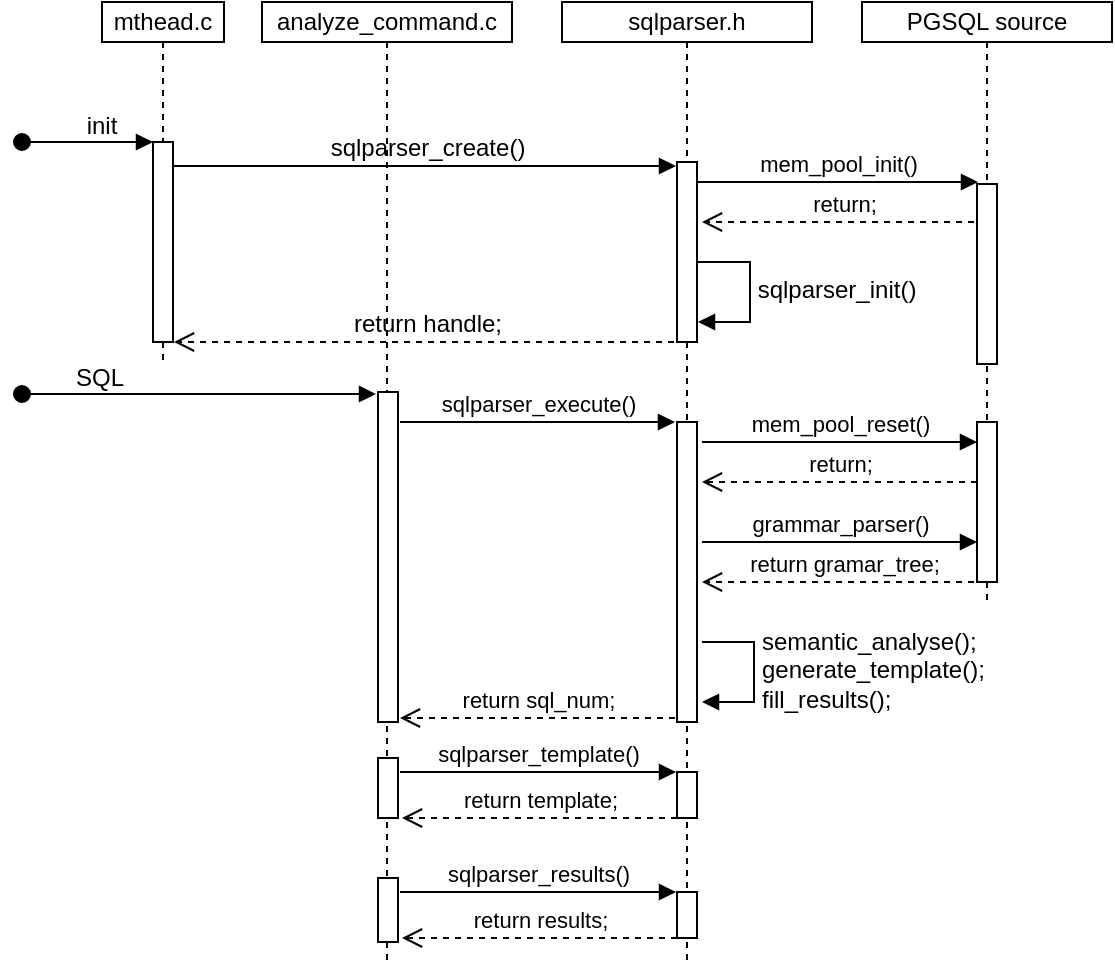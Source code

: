 <mxfile version="21.1.2" type="github">
  <diagram name="Page-1" id="2YBvvXClWsGukQMizWep">
    <mxGraphModel dx="956" dy="514" grid="1" gridSize="10" guides="1" tooltips="1" connect="1" arrows="1" fold="1" page="1" pageScale="1" pageWidth="850" pageHeight="1100" math="0" shadow="0">
      <root>
        <mxCell id="0" />
        <mxCell id="1" parent="0" />
        <mxCell id="aM9ryv3xv72pqoxQDRHE-1" value="analyze_command.c" style="shape=umlLifeline;perimeter=lifelinePerimeter;whiteSpace=wrap;html=1;container=0;dropTarget=0;collapsible=0;recursiveResize=0;outlineConnect=0;portConstraint=eastwest;newEdgeStyle={&quot;edgeStyle&quot;:&quot;elbowEdgeStyle&quot;,&quot;elbow&quot;:&quot;vertical&quot;,&quot;curved&quot;:0,&quot;rounded&quot;:0};size=20;participant=label;" parent="1" vertex="1">
          <mxGeometry x="220" y="50" width="125" height="480" as="geometry" />
        </mxCell>
        <mxCell id="L-1QC0yEh2O5icnx4rdm-17" value="" style="html=1;points=[];perimeter=orthogonalPerimeter;outlineConnect=0;targetShapes=umlLifeline;portConstraint=eastwest;newEdgeStyle={&quot;edgeStyle&quot;:&quot;elbowEdgeStyle&quot;,&quot;elbow&quot;:&quot;vertical&quot;,&quot;curved&quot;:0,&quot;rounded&quot;:0};" parent="aM9ryv3xv72pqoxQDRHE-1" vertex="1">
          <mxGeometry x="58" y="195" width="10" height="165" as="geometry" />
        </mxCell>
        <mxCell id="L-1QC0yEh2O5icnx4rdm-27" value="" style="html=1;points=[];perimeter=orthogonalPerimeter;outlineConnect=0;targetShapes=umlLifeline;portConstraint=eastwest;newEdgeStyle={&quot;edgeStyle&quot;:&quot;elbowEdgeStyle&quot;,&quot;elbow&quot;:&quot;vertical&quot;,&quot;curved&quot;:0,&quot;rounded&quot;:0};" parent="aM9ryv3xv72pqoxQDRHE-1" vertex="1">
          <mxGeometry x="58" y="378" width="10" height="30" as="geometry" />
        </mxCell>
        <mxCell id="L-1QC0yEh2O5icnx4rdm-1" value="sqlparser.h" style="shape=umlLifeline;perimeter=lifelinePerimeter;whiteSpace=wrap;html=1;container=0;dropTarget=0;collapsible=0;recursiveResize=0;outlineConnect=0;portConstraint=eastwest;newEdgeStyle={&quot;edgeStyle&quot;:&quot;elbowEdgeStyle&quot;,&quot;elbow&quot;:&quot;vertical&quot;,&quot;curved&quot;:0,&quot;rounded&quot;:0};size=20;" parent="1" vertex="1">
          <mxGeometry x="370" y="50" width="125" height="480" as="geometry" />
        </mxCell>
        <mxCell id="L-1QC0yEh2O5icnx4rdm-8" value="" style="html=1;points=[];perimeter=orthogonalPerimeter;outlineConnect=0;targetShapes=umlLifeline;portConstraint=eastwest;newEdgeStyle={&quot;edgeStyle&quot;:&quot;elbowEdgeStyle&quot;,&quot;elbow&quot;:&quot;vertical&quot;,&quot;curved&quot;:0,&quot;rounded&quot;:0};" parent="L-1QC0yEh2O5icnx4rdm-1" vertex="1">
          <mxGeometry x="57.5" y="80" width="10" height="90" as="geometry" />
        </mxCell>
        <mxCell id="L-1QC0yEh2O5icnx4rdm-24" value="" style="html=1;points=[];perimeter=orthogonalPerimeter;outlineConnect=0;targetShapes=umlLifeline;portConstraint=eastwest;newEdgeStyle={&quot;edgeStyle&quot;:&quot;elbowEdgeStyle&quot;,&quot;elbow&quot;:&quot;vertical&quot;,&quot;curved&quot;:0,&quot;rounded&quot;:0};" parent="L-1QC0yEh2O5icnx4rdm-1" vertex="1">
          <mxGeometry x="57.5" y="210" width="10" height="150" as="geometry" />
        </mxCell>
        <mxCell id="L-1QC0yEh2O5icnx4rdm-32" value="" style="html=1;points=[];perimeter=orthogonalPerimeter;outlineConnect=0;targetShapes=umlLifeline;portConstraint=eastwest;newEdgeStyle={&quot;edgeStyle&quot;:&quot;elbowEdgeStyle&quot;,&quot;elbow&quot;:&quot;vertical&quot;,&quot;curved&quot;:0,&quot;rounded&quot;:0};" parent="L-1QC0yEh2O5icnx4rdm-1" vertex="1">
          <mxGeometry x="57.5" y="385" width="10" height="23" as="geometry" />
        </mxCell>
        <mxCell id="L-1QC0yEh2O5icnx4rdm-35" value="" style="html=1;points=[];perimeter=orthogonalPerimeter;outlineConnect=0;targetShapes=umlLifeline;portConstraint=eastwest;newEdgeStyle={&quot;edgeStyle&quot;:&quot;elbowEdgeStyle&quot;,&quot;elbow&quot;:&quot;vertical&quot;,&quot;curved&quot;:0,&quot;rounded&quot;:0};" parent="L-1QC0yEh2O5icnx4rdm-1" vertex="1">
          <mxGeometry x="57.5" y="445" width="10" height="23" as="geometry" />
        </mxCell>
        <mxCell id="L-1QC0yEh2O5icnx4rdm-36" value="" style="html=1;points=[];perimeter=orthogonalPerimeter;outlineConnect=0;targetShapes=umlLifeline;portConstraint=eastwest;newEdgeStyle={&quot;edgeStyle&quot;:&quot;elbowEdgeStyle&quot;,&quot;elbow&quot;:&quot;vertical&quot;,&quot;curved&quot;:0,&quot;rounded&quot;:0};" parent="L-1QC0yEh2O5icnx4rdm-1" vertex="1">
          <mxGeometry x="-92" y="438" width="10" height="32" as="geometry" />
        </mxCell>
        <mxCell id="L-1QC0yEh2O5icnx4rdm-37" value="sqlparser_results()" style="html=1;verticalAlign=bottom;endArrow=block;edgeStyle=elbowEdgeStyle;elbow=vertical;curved=0;rounded=0;" parent="L-1QC0yEh2O5icnx4rdm-1" edge="1">
          <mxGeometry width="80" relative="1" as="geometry">
            <mxPoint x="-81" y="445" as="sourcePoint" />
            <mxPoint x="57" y="445" as="targetPoint" />
          </mxGeometry>
        </mxCell>
        <mxCell id="L-1QC0yEh2O5icnx4rdm-38" value="return results;" style="html=1;verticalAlign=bottom;endArrow=open;dashed=1;endSize=8;edgeStyle=elbowEdgeStyle;elbow=vertical;curved=0;rounded=0;" parent="L-1QC0yEh2O5icnx4rdm-1" source="L-1QC0yEh2O5icnx4rdm-35" edge="1">
          <mxGeometry relative="1" as="geometry">
            <mxPoint y="468" as="sourcePoint" />
            <mxPoint x="-80" y="468" as="targetPoint" />
          </mxGeometry>
        </mxCell>
        <mxCell id="L-1QC0yEh2O5icnx4rdm-5" value="mthead.c" style="shape=umlLifeline;perimeter=lifelinePerimeter;whiteSpace=wrap;html=1;container=0;dropTarget=0;collapsible=0;recursiveResize=0;outlineConnect=0;portConstraint=eastwest;newEdgeStyle={&quot;edgeStyle&quot;:&quot;elbowEdgeStyle&quot;,&quot;elbow&quot;:&quot;vertical&quot;,&quot;curved&quot;:0,&quot;rounded&quot;:0};size=20;" parent="1" vertex="1">
          <mxGeometry x="140" y="50" width="61" height="180" as="geometry" />
        </mxCell>
        <mxCell id="L-1QC0yEh2O5icnx4rdm-6" value="" style="html=1;points=[];perimeter=orthogonalPerimeter;outlineConnect=0;targetShapes=umlLifeline;portConstraint=eastwest;newEdgeStyle={&quot;edgeStyle&quot;:&quot;elbowEdgeStyle&quot;,&quot;elbow&quot;:&quot;vertical&quot;,&quot;curved&quot;:0,&quot;rounded&quot;:0};" parent="L-1QC0yEh2O5icnx4rdm-5" vertex="1">
          <mxGeometry x="25.5" y="70" width="10" height="100" as="geometry" />
        </mxCell>
        <mxCell id="L-1QC0yEh2O5icnx4rdm-7" value="" style="html=1;verticalAlign=bottom;startArrow=oval;endArrow=block;startSize=8;edgeStyle=elbowEdgeStyle;elbow=vertical;curved=0;rounded=0;" parent="L-1QC0yEh2O5icnx4rdm-5" target="L-1QC0yEh2O5icnx4rdm-6" edge="1">
          <mxGeometry relative="1" as="geometry">
            <mxPoint x="-40" y="70" as="sourcePoint" />
          </mxGeometry>
        </mxCell>
        <mxCell id="L-1QC0yEh2O5icnx4rdm-10" value="" style="html=1;verticalAlign=bottom;endArrow=block;edgeStyle=elbowEdgeStyle;elbow=vertical;curved=0;rounded=0;arcSize=20;" parent="1" edge="1">
          <mxGeometry width="80" relative="1" as="geometry">
            <mxPoint x="176" y="132" as="sourcePoint" />
            <mxPoint x="427" y="132" as="targetPoint" />
          </mxGeometry>
        </mxCell>
        <mxCell id="L-1QC0yEh2O5icnx4rdm-14" value="" style="html=1;verticalAlign=bottom;endArrow=open;dashed=1;endSize=8;edgeStyle=elbowEdgeStyle;elbow=vertical;curved=0;rounded=0;" parent="1" edge="1">
          <mxGeometry relative="1" as="geometry">
            <mxPoint x="426" y="220" as="sourcePoint" />
            <mxPoint x="176" y="220" as="targetPoint" />
            <mxPoint as="offset" />
          </mxGeometry>
        </mxCell>
        <mxCell id="L-1QC0yEh2O5icnx4rdm-15" value="sqlparser_create()" style="text;strokeColor=none;align=center;fillColor=none;html=1;verticalAlign=middle;whiteSpace=wrap;rounded=0;" parent="1" vertex="1">
          <mxGeometry x="252.5" y="118" width="100" height="10" as="geometry" />
        </mxCell>
        <mxCell id="L-1QC0yEh2O5icnx4rdm-16" value="return handle;" style="text;strokeColor=none;align=center;fillColor=none;html=1;verticalAlign=middle;whiteSpace=wrap;rounded=0;" parent="1" vertex="1">
          <mxGeometry x="262.5" y="206" width="80" height="10" as="geometry" />
        </mxCell>
        <mxCell id="L-1QC0yEh2O5icnx4rdm-19" value="" style="html=1;verticalAlign=bottom;startArrow=oval;startFill=1;endArrow=block;startSize=8;edgeStyle=elbowEdgeStyle;elbow=vertical;curved=0;rounded=0;" parent="1" edge="1">
          <mxGeometry width="60" relative="1" as="geometry">
            <mxPoint x="100" y="246" as="sourcePoint" />
            <mxPoint x="277" y="246" as="targetPoint" />
          </mxGeometry>
        </mxCell>
        <mxCell id="L-1QC0yEh2O5icnx4rdm-25" value="sqlparser_execute()" style="html=1;verticalAlign=bottom;endArrow=block;edgeStyle=elbowEdgeStyle;elbow=vertical;curved=0;rounded=0;" parent="1" edge="1">
          <mxGeometry width="80" relative="1" as="geometry">
            <mxPoint x="289" y="260" as="sourcePoint" />
            <mxPoint x="426.5" y="260" as="targetPoint" />
          </mxGeometry>
        </mxCell>
        <mxCell id="L-1QC0yEh2O5icnx4rdm-26" value="return sql_num;" style="html=1;verticalAlign=bottom;endArrow=open;dashed=1;endSize=8;edgeStyle=elbowEdgeStyle;elbow=horizontal;curved=0;rounded=0;" parent="1" edge="1">
          <mxGeometry x="-0.001" relative="1" as="geometry">
            <mxPoint x="426.5" y="408" as="sourcePoint" />
            <mxPoint x="289" y="408" as="targetPoint" />
            <Array as="points">
              <mxPoint x="358" y="408" />
            </Array>
            <mxPoint as="offset" />
          </mxGeometry>
        </mxCell>
        <mxCell id="L-1QC0yEh2O5icnx4rdm-28" value="SQL" style="text;strokeColor=none;align=center;fillColor=none;html=1;verticalAlign=middle;whiteSpace=wrap;rounded=0;" parent="1" vertex="1">
          <mxGeometry x="129" y="233" width="20" height="10" as="geometry" />
        </mxCell>
        <mxCell id="L-1QC0yEh2O5icnx4rdm-29" value="init" style="text;strokeColor=none;align=center;fillColor=none;html=1;verticalAlign=middle;whiteSpace=wrap;rounded=0;" parent="1" vertex="1">
          <mxGeometry x="135" y="112" width="10" as="geometry" />
        </mxCell>
        <mxCell id="L-1QC0yEh2O5icnx4rdm-33" value="sqlparser_template()" style="html=1;verticalAlign=bottom;endArrow=block;edgeStyle=elbowEdgeStyle;elbow=vertical;curved=0;rounded=0;" parent="1" edge="1">
          <mxGeometry width="80" relative="1" as="geometry">
            <mxPoint x="289" y="435" as="sourcePoint" />
            <mxPoint x="427" y="435" as="targetPoint" />
          </mxGeometry>
        </mxCell>
        <mxCell id="L-1QC0yEh2O5icnx4rdm-34" value="return template;" style="html=1;verticalAlign=bottom;endArrow=open;dashed=1;endSize=8;edgeStyle=elbowEdgeStyle;elbow=vertical;curved=0;rounded=0;" parent="1" source="L-1QC0yEh2O5icnx4rdm-32" edge="1">
          <mxGeometry relative="1" as="geometry">
            <mxPoint x="370" y="458" as="sourcePoint" />
            <mxPoint x="290" y="458" as="targetPoint" />
          </mxGeometry>
        </mxCell>
        <mxCell id="L-1QC0yEh2O5icnx4rdm-41" value="mem_pool_init()" style="html=1;verticalAlign=bottom;endArrow=block;edgeStyle=elbowEdgeStyle;elbow=vertical;curved=0;rounded=0;" parent="1" edge="1">
          <mxGeometry width="80" relative="1" as="geometry">
            <mxPoint x="438" y="140" as="sourcePoint" />
            <mxPoint x="578" y="140" as="targetPoint" />
          </mxGeometry>
        </mxCell>
        <mxCell id="L-1QC0yEh2O5icnx4rdm-42" value="return;" style="html=1;verticalAlign=bottom;endArrow=open;dashed=1;endSize=8;edgeStyle=elbowEdgeStyle;elbow=vertical;curved=0;rounded=0;" parent="1" source="L-1QC0yEh2O5icnx4rdm-49" edge="1">
          <mxGeometry relative="1" as="geometry">
            <mxPoint x="570" y="160" as="sourcePoint" />
            <mxPoint x="440" y="160" as="targetPoint" />
          </mxGeometry>
        </mxCell>
        <mxCell id="L-1QC0yEh2O5icnx4rdm-43" value="" style="endArrow=block;endFill=1;endSize=6;html=1;rounded=0;align=left;verticalAlign=top;exitX=0.9;exitY=0.25;exitDx=0;exitDy=0;exitPerimeter=0;strokeWidth=1;" parent="1" edge="1">
          <mxGeometry width="160" relative="1" as="geometry">
            <mxPoint x="438" y="180" as="sourcePoint" />
            <mxPoint x="438" y="210" as="targetPoint" />
            <Array as="points">
              <mxPoint x="464" y="180" />
              <mxPoint x="464" y="200" />
              <mxPoint x="464" y="210" />
            </Array>
          </mxGeometry>
        </mxCell>
        <mxCell id="L-1QC0yEh2O5icnx4rdm-44" value="sqlparser_init()" style="text;strokeColor=none;align=center;fillColor=none;html=1;verticalAlign=middle;whiteSpace=wrap;rounded=0;" parent="1" vertex="1">
          <mxGeometry x="467" y="184" width="81" height="20" as="geometry" />
        </mxCell>
        <mxCell id="L-1QC0yEh2O5icnx4rdm-45" value="mem_pool_reset()" style="html=1;verticalAlign=bottom;endArrow=block;edgeStyle=elbowEdgeStyle;elbow=vertical;curved=0;rounded=0;" parent="1" target="L-1QC0yEh2O5icnx4rdm-51" edge="1">
          <mxGeometry width="80" relative="1" as="geometry">
            <mxPoint x="440" y="270" as="sourcePoint" />
            <mxPoint x="575" y="270" as="targetPoint" />
          </mxGeometry>
        </mxCell>
        <mxCell id="L-1QC0yEh2O5icnx4rdm-46" value="return;" style="html=1;verticalAlign=bottom;endArrow=open;dashed=1;endSize=8;edgeStyle=elbowEdgeStyle;elbow=vertical;curved=0;rounded=0;" parent="1" source="L-1QC0yEh2O5icnx4rdm-51" edge="1">
          <mxGeometry relative="1" as="geometry">
            <mxPoint x="570" y="290" as="sourcePoint" />
            <mxPoint x="440" y="290" as="targetPoint" />
          </mxGeometry>
        </mxCell>
        <mxCell id="L-1QC0yEh2O5icnx4rdm-47" value="grammar_parser()" style="html=1;verticalAlign=bottom;endArrow=block;edgeStyle=elbowEdgeStyle;elbow=vertical;curved=0;rounded=0;" parent="1" target="L-1QC0yEh2O5icnx4rdm-51" edge="1">
          <mxGeometry width="80" relative="1" as="geometry">
            <mxPoint x="440" y="320" as="sourcePoint" />
            <mxPoint x="575" y="320" as="targetPoint" />
          </mxGeometry>
        </mxCell>
        <mxCell id="L-1QC0yEh2O5icnx4rdm-48" value="return gramar_tree;" style="html=1;verticalAlign=bottom;endArrow=open;dashed=1;endSize=8;edgeStyle=elbowEdgeStyle;elbow=vertical;curved=0;rounded=0;" parent="1" source="L-1QC0yEh2O5icnx4rdm-49" edge="1">
          <mxGeometry relative="1" as="geometry">
            <mxPoint x="570" y="340" as="sourcePoint" />
            <mxPoint x="440" y="340" as="targetPoint" />
          </mxGeometry>
        </mxCell>
        <mxCell id="L-1QC0yEh2O5icnx4rdm-49" value="PGSQL source" style="shape=umlLifeline;perimeter=lifelinePerimeter;whiteSpace=wrap;html=1;container=0;dropTarget=0;collapsible=0;recursiveResize=0;outlineConnect=0;portConstraint=eastwest;newEdgeStyle={&quot;edgeStyle&quot;:&quot;elbowEdgeStyle&quot;,&quot;elbow&quot;:&quot;vertical&quot;,&quot;curved&quot;:0,&quot;rounded&quot;:0};size=20;" parent="1" vertex="1">
          <mxGeometry x="520" y="50" width="125" height="300" as="geometry" />
        </mxCell>
        <mxCell id="L-1QC0yEh2O5icnx4rdm-50" value="" style="html=1;points=[];perimeter=orthogonalPerimeter;outlineConnect=0;targetShapes=umlLifeline;portConstraint=eastwest;newEdgeStyle={&quot;edgeStyle&quot;:&quot;elbowEdgeStyle&quot;,&quot;elbow&quot;:&quot;vertical&quot;,&quot;curved&quot;:0,&quot;rounded&quot;:0};" parent="L-1QC0yEh2O5icnx4rdm-49" vertex="1">
          <mxGeometry x="57.5" y="91" width="10" height="90" as="geometry" />
        </mxCell>
        <mxCell id="L-1QC0yEh2O5icnx4rdm-51" value="" style="html=1;points=[];perimeter=orthogonalPerimeter;outlineConnect=0;targetShapes=umlLifeline;portConstraint=eastwest;newEdgeStyle={&quot;edgeStyle&quot;:&quot;elbowEdgeStyle&quot;,&quot;elbow&quot;:&quot;vertical&quot;,&quot;curved&quot;:0,&quot;rounded&quot;:0};" parent="L-1QC0yEh2O5icnx4rdm-49" vertex="1">
          <mxGeometry x="57.5" y="210" width="10" height="80" as="geometry" />
        </mxCell>
        <mxCell id="L-1QC0yEh2O5icnx4rdm-57" value="" style="endArrow=block;endFill=1;endSize=6;html=1;rounded=0;align=left;verticalAlign=top;exitX=0.9;exitY=0.25;exitDx=0;exitDy=0;exitPerimeter=0;strokeWidth=1;" parent="1" edge="1">
          <mxGeometry width="160" relative="1" as="geometry">
            <mxPoint x="440" y="370" as="sourcePoint" />
            <mxPoint x="440" y="400" as="targetPoint" />
            <Array as="points">
              <mxPoint x="466" y="370" />
              <mxPoint x="466" y="390" />
              <mxPoint x="466" y="400" />
            </Array>
          </mxGeometry>
        </mxCell>
        <mxCell id="L-1QC0yEh2O5icnx4rdm-58" value="semantic_analyse();&lt;br&gt;generate_template();&lt;br&gt;fill_results();" style="text;strokeColor=none;align=left;fillColor=none;html=1;verticalAlign=middle;whiteSpace=wrap;rounded=0;" parent="1" vertex="1">
          <mxGeometry x="468" y="359" width="123" height="50" as="geometry" />
        </mxCell>
      </root>
    </mxGraphModel>
  </diagram>
</mxfile>
